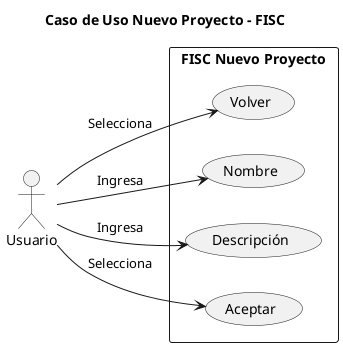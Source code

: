 @startuml

title Caso de Uso Nuevo Proyecto - FISC

left to right direction

actor Usuario as user4

rectangle "FISC Nuevo Proyecto" {
  usecase "Volver" as todosProyectos
  usecase "Nombre" as crearNombre
  usecase "Descripción" as crearDescripcion
  usecase "Aceptar" as ok

}

user4 --> todosProyectos : "Selecciona"
user4 --> crearNombre : "Ingresa"
user4 --> crearDescripcion : "Ingresa"
user4 --> ok : "Selecciona"

@enduml